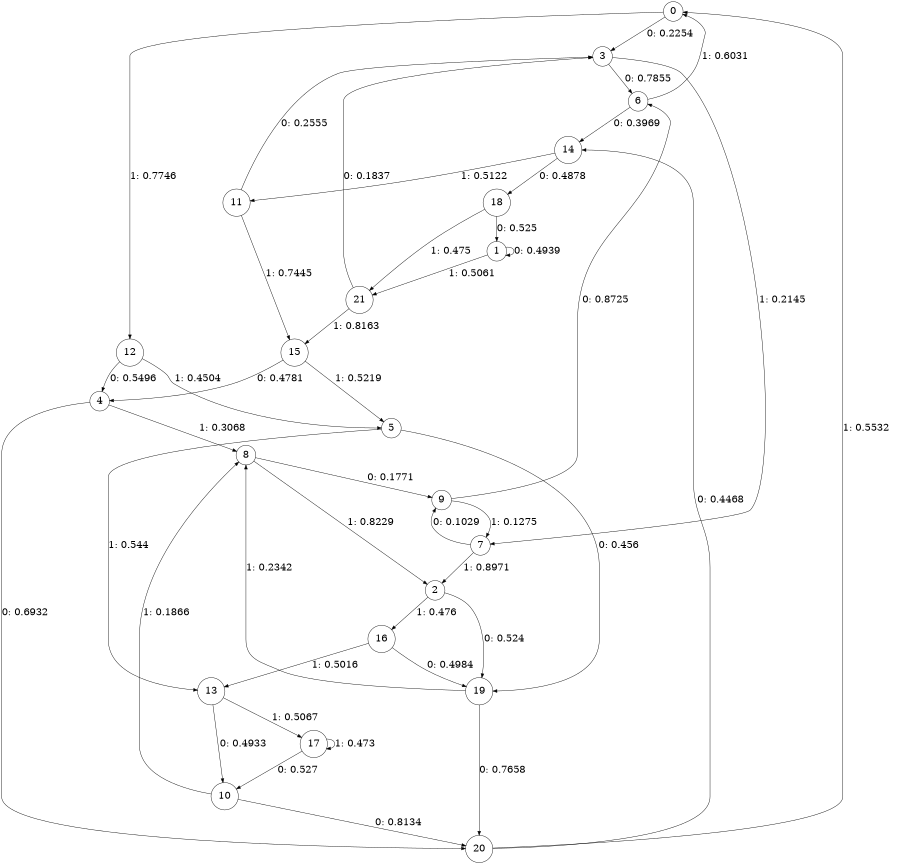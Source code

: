 digraph "ch3concat_phase3_L5" {
size = "6,8.5";
ratio = "fill";
node [shape = circle];
node [fontsize = 24];
edge [fontsize = 24];
0 -> 3 [label = "0: 0.2254   "];
0 -> 12 [label = "1: 0.7746   "];
1 -> 1 [label = "0: 0.4939   "];
1 -> 21 [label = "1: 0.5061   "];
2 -> 19 [label = "0: 0.524    "];
2 -> 16 [label = "1: 0.476    "];
3 -> 6 [label = "0: 0.7855   "];
3 -> 7 [label = "1: 0.2145   "];
4 -> 20 [label = "0: 0.6932   "];
4 -> 8 [label = "1: 0.3068   "];
5 -> 19 [label = "0: 0.456    "];
5 -> 13 [label = "1: 0.544    "];
6 -> 14 [label = "0: 0.3969   "];
6 -> 0 [label = "1: 0.6031   "];
7 -> 9 [label = "0: 0.1029   "];
7 -> 2 [label = "1: 0.8971   "];
8 -> 9 [label = "0: 0.1771   "];
8 -> 2 [label = "1: 0.8229   "];
9 -> 6 [label = "0: 0.8725   "];
9 -> 7 [label = "1: 0.1275   "];
10 -> 20 [label = "0: 0.8134   "];
10 -> 8 [label = "1: 0.1866   "];
11 -> 3 [label = "0: 0.2555   "];
11 -> 15 [label = "1: 0.7445   "];
12 -> 4 [label = "0: 0.5496   "];
12 -> 5 [label = "1: 0.4504   "];
13 -> 10 [label = "0: 0.4933   "];
13 -> 17 [label = "1: 0.5067   "];
14 -> 18 [label = "0: 0.4878   "];
14 -> 11 [label = "1: 0.5122   "];
15 -> 4 [label = "0: 0.4781   "];
15 -> 5 [label = "1: 0.5219   "];
16 -> 19 [label = "0: 0.4984   "];
16 -> 13 [label = "1: 0.5016   "];
17 -> 10 [label = "0: 0.527    "];
17 -> 17 [label = "1: 0.473    "];
18 -> 1 [label = "0: 0.525    "];
18 -> 21 [label = "1: 0.475    "];
19 -> 20 [label = "0: 0.7658   "];
19 -> 8 [label = "1: 0.2342   "];
20 -> 14 [label = "0: 0.4468   "];
20 -> 0 [label = "1: 0.5532   "];
21 -> 3 [label = "0: 0.1837   "];
21 -> 15 [label = "1: 0.8163   "];
}